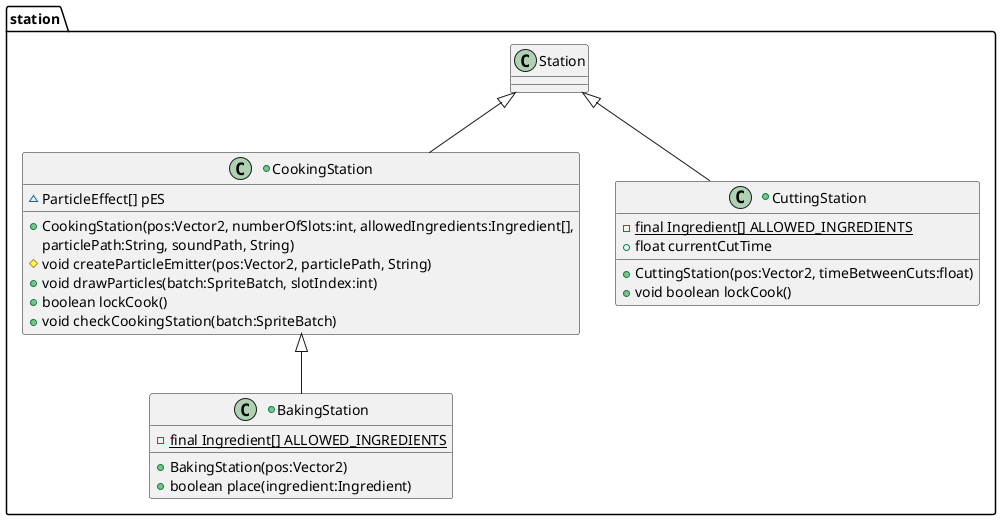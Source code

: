 @startuml
'https://plantuml.com/class-diagram

package "station"{

+class BakingStation extends CookingStation{
-{static} final Ingredient[] ALLOWED_INGREDIENTS
+BakingStation(pos:Vector2)
+boolean place(ingredient:Ingredient)
}

+class CookingStation extends Station{
~ParticleEffect[] pES
+CookingStation(pos:Vector2, numberOfSlots:int, allowedIngredients:Ingredient[],
 particlePath:String, soundPath, String)
#void createParticleEmitter(pos:Vector2, particlePath, String)
+void drawParticles(batch:SpriteBatch, slotIndex:int)
+boolean lockCook()
+void checkCookingStation(batch:SpriteBatch)
}

+class CuttingStation extends Station{
-{static} final Ingredient[] ALLOWED_INGREDIENTS
+float currentCutTime
+CuttingStation(pos:Vector2, timeBetweenCuts:float)
+void boolean lockCook()
}

}

@enduml